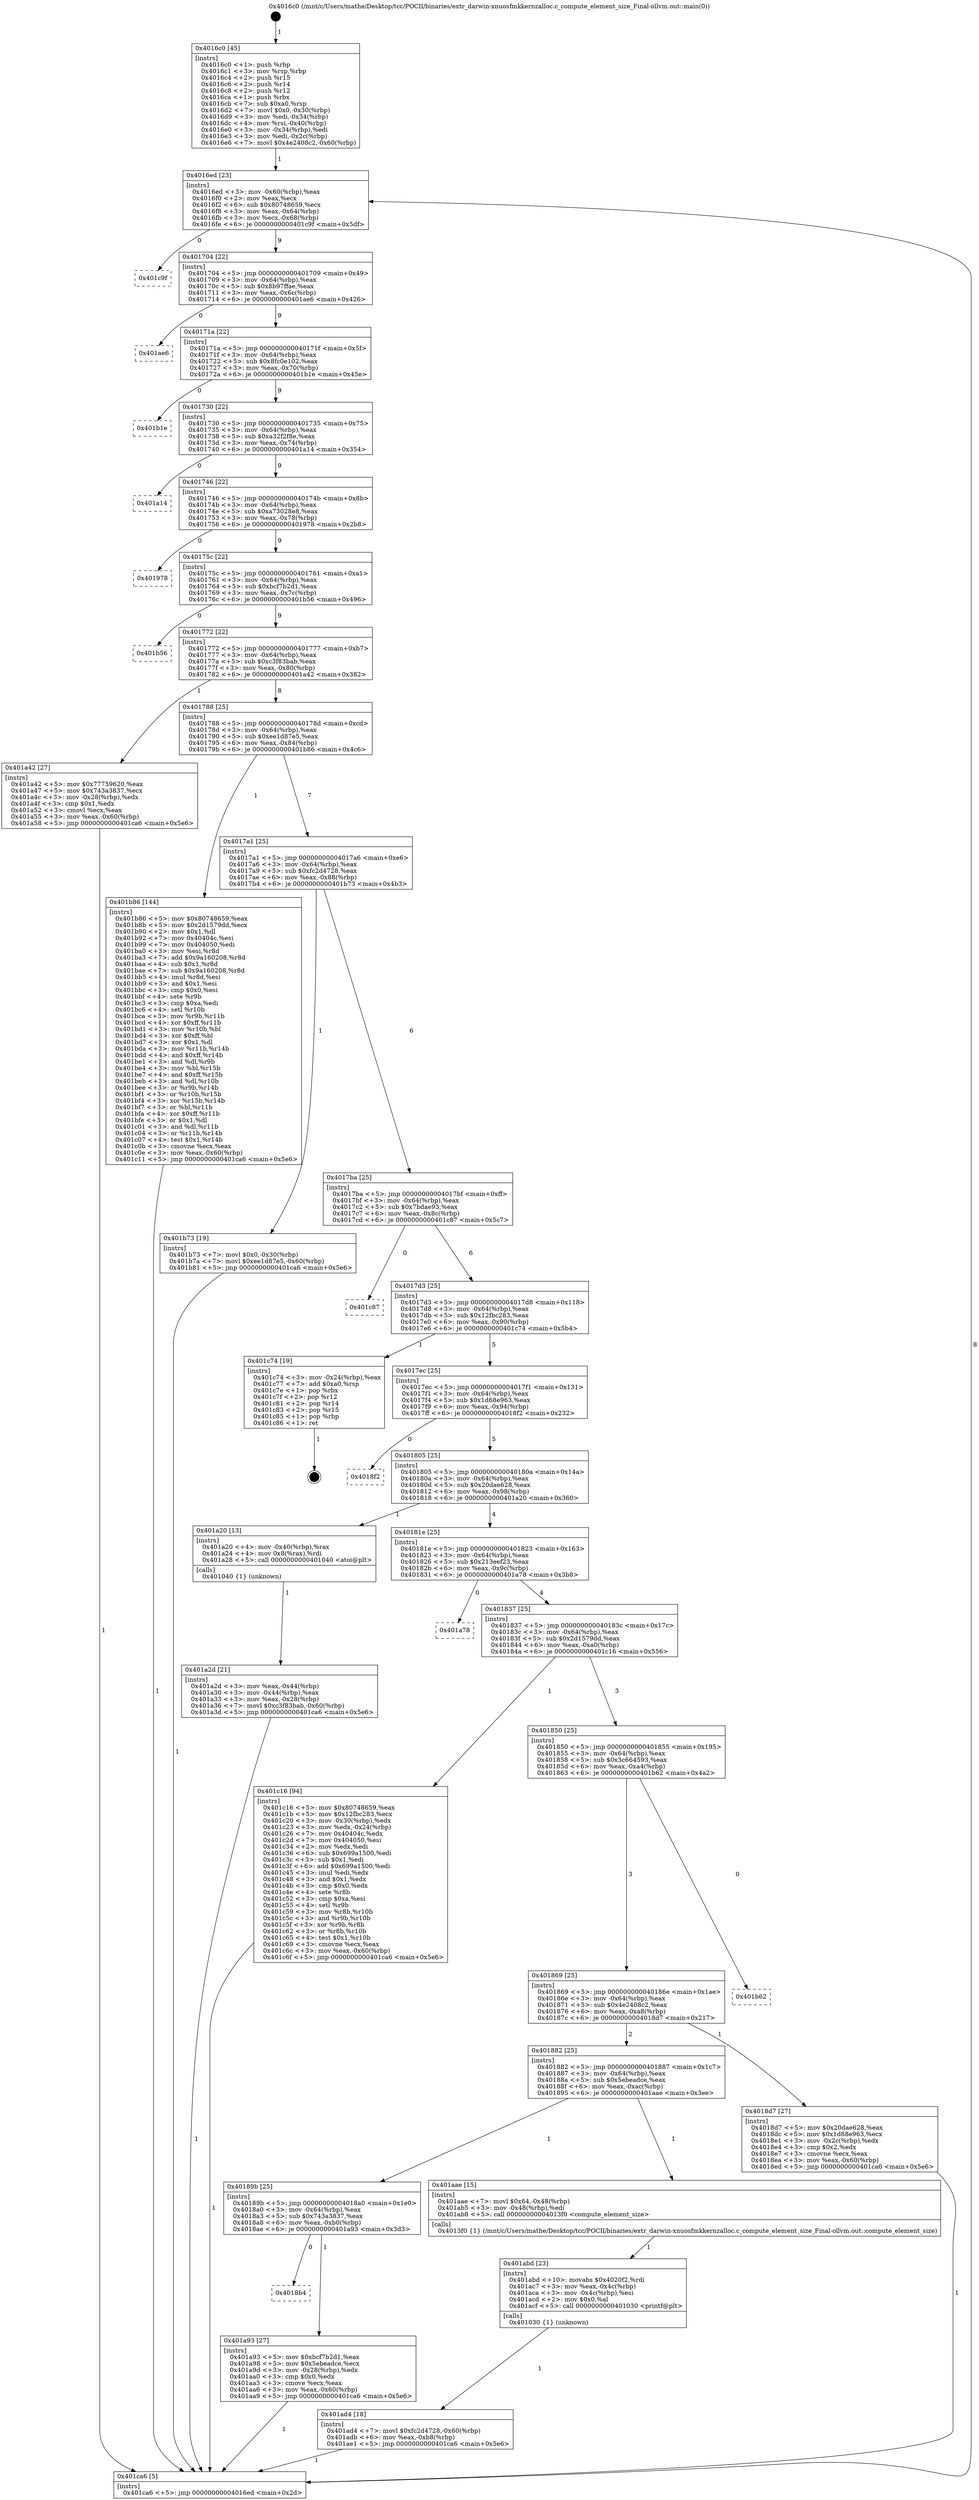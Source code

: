 digraph "0x4016c0" {
  label = "0x4016c0 (/mnt/c/Users/mathe/Desktop/tcc/POCII/binaries/extr_darwin-xnuosfmkkernzalloc.c_compute_element_size_Final-ollvm.out::main(0))"
  labelloc = "t"
  node[shape=record]

  Entry [label="",width=0.3,height=0.3,shape=circle,fillcolor=black,style=filled]
  "0x4016ed" [label="{
     0x4016ed [23]\l
     | [instrs]\l
     &nbsp;&nbsp;0x4016ed \<+3\>: mov -0x60(%rbp),%eax\l
     &nbsp;&nbsp;0x4016f0 \<+2\>: mov %eax,%ecx\l
     &nbsp;&nbsp;0x4016f2 \<+6\>: sub $0x80748659,%ecx\l
     &nbsp;&nbsp;0x4016f8 \<+3\>: mov %eax,-0x64(%rbp)\l
     &nbsp;&nbsp;0x4016fb \<+3\>: mov %ecx,-0x68(%rbp)\l
     &nbsp;&nbsp;0x4016fe \<+6\>: je 0000000000401c9f \<main+0x5df\>\l
  }"]
  "0x401c9f" [label="{
     0x401c9f\l
  }", style=dashed]
  "0x401704" [label="{
     0x401704 [22]\l
     | [instrs]\l
     &nbsp;&nbsp;0x401704 \<+5\>: jmp 0000000000401709 \<main+0x49\>\l
     &nbsp;&nbsp;0x401709 \<+3\>: mov -0x64(%rbp),%eax\l
     &nbsp;&nbsp;0x40170c \<+5\>: sub $0x8b97ffae,%eax\l
     &nbsp;&nbsp;0x401711 \<+3\>: mov %eax,-0x6c(%rbp)\l
     &nbsp;&nbsp;0x401714 \<+6\>: je 0000000000401ae6 \<main+0x426\>\l
  }"]
  Exit [label="",width=0.3,height=0.3,shape=circle,fillcolor=black,style=filled,peripheries=2]
  "0x401ae6" [label="{
     0x401ae6\l
  }", style=dashed]
  "0x40171a" [label="{
     0x40171a [22]\l
     | [instrs]\l
     &nbsp;&nbsp;0x40171a \<+5\>: jmp 000000000040171f \<main+0x5f\>\l
     &nbsp;&nbsp;0x40171f \<+3\>: mov -0x64(%rbp),%eax\l
     &nbsp;&nbsp;0x401722 \<+5\>: sub $0x8fc0e102,%eax\l
     &nbsp;&nbsp;0x401727 \<+3\>: mov %eax,-0x70(%rbp)\l
     &nbsp;&nbsp;0x40172a \<+6\>: je 0000000000401b1e \<main+0x45e\>\l
  }"]
  "0x401ad4" [label="{
     0x401ad4 [18]\l
     | [instrs]\l
     &nbsp;&nbsp;0x401ad4 \<+7\>: movl $0xfc2d4728,-0x60(%rbp)\l
     &nbsp;&nbsp;0x401adb \<+6\>: mov %eax,-0xb8(%rbp)\l
     &nbsp;&nbsp;0x401ae1 \<+5\>: jmp 0000000000401ca6 \<main+0x5e6\>\l
  }"]
  "0x401b1e" [label="{
     0x401b1e\l
  }", style=dashed]
  "0x401730" [label="{
     0x401730 [22]\l
     | [instrs]\l
     &nbsp;&nbsp;0x401730 \<+5\>: jmp 0000000000401735 \<main+0x75\>\l
     &nbsp;&nbsp;0x401735 \<+3\>: mov -0x64(%rbp),%eax\l
     &nbsp;&nbsp;0x401738 \<+5\>: sub $0xa32f2f8e,%eax\l
     &nbsp;&nbsp;0x40173d \<+3\>: mov %eax,-0x74(%rbp)\l
     &nbsp;&nbsp;0x401740 \<+6\>: je 0000000000401a14 \<main+0x354\>\l
  }"]
  "0x401abd" [label="{
     0x401abd [23]\l
     | [instrs]\l
     &nbsp;&nbsp;0x401abd \<+10\>: movabs $0x4020f2,%rdi\l
     &nbsp;&nbsp;0x401ac7 \<+3\>: mov %eax,-0x4c(%rbp)\l
     &nbsp;&nbsp;0x401aca \<+3\>: mov -0x4c(%rbp),%esi\l
     &nbsp;&nbsp;0x401acd \<+2\>: mov $0x0,%al\l
     &nbsp;&nbsp;0x401acf \<+5\>: call 0000000000401030 \<printf@plt\>\l
     | [calls]\l
     &nbsp;&nbsp;0x401030 \{1\} (unknown)\l
  }"]
  "0x401a14" [label="{
     0x401a14\l
  }", style=dashed]
  "0x401746" [label="{
     0x401746 [22]\l
     | [instrs]\l
     &nbsp;&nbsp;0x401746 \<+5\>: jmp 000000000040174b \<main+0x8b\>\l
     &nbsp;&nbsp;0x40174b \<+3\>: mov -0x64(%rbp),%eax\l
     &nbsp;&nbsp;0x40174e \<+5\>: sub $0xa73028e8,%eax\l
     &nbsp;&nbsp;0x401753 \<+3\>: mov %eax,-0x78(%rbp)\l
     &nbsp;&nbsp;0x401756 \<+6\>: je 0000000000401978 \<main+0x2b8\>\l
  }"]
  "0x4018b4" [label="{
     0x4018b4\l
  }", style=dashed]
  "0x401978" [label="{
     0x401978\l
  }", style=dashed]
  "0x40175c" [label="{
     0x40175c [22]\l
     | [instrs]\l
     &nbsp;&nbsp;0x40175c \<+5\>: jmp 0000000000401761 \<main+0xa1\>\l
     &nbsp;&nbsp;0x401761 \<+3\>: mov -0x64(%rbp),%eax\l
     &nbsp;&nbsp;0x401764 \<+5\>: sub $0xbcf7b2d1,%eax\l
     &nbsp;&nbsp;0x401769 \<+3\>: mov %eax,-0x7c(%rbp)\l
     &nbsp;&nbsp;0x40176c \<+6\>: je 0000000000401b56 \<main+0x496\>\l
  }"]
  "0x401a93" [label="{
     0x401a93 [27]\l
     | [instrs]\l
     &nbsp;&nbsp;0x401a93 \<+5\>: mov $0xbcf7b2d1,%eax\l
     &nbsp;&nbsp;0x401a98 \<+5\>: mov $0x5ebeadce,%ecx\l
     &nbsp;&nbsp;0x401a9d \<+3\>: mov -0x28(%rbp),%edx\l
     &nbsp;&nbsp;0x401aa0 \<+3\>: cmp $0x0,%edx\l
     &nbsp;&nbsp;0x401aa3 \<+3\>: cmove %ecx,%eax\l
     &nbsp;&nbsp;0x401aa6 \<+3\>: mov %eax,-0x60(%rbp)\l
     &nbsp;&nbsp;0x401aa9 \<+5\>: jmp 0000000000401ca6 \<main+0x5e6\>\l
  }"]
  "0x401b56" [label="{
     0x401b56\l
  }", style=dashed]
  "0x401772" [label="{
     0x401772 [22]\l
     | [instrs]\l
     &nbsp;&nbsp;0x401772 \<+5\>: jmp 0000000000401777 \<main+0xb7\>\l
     &nbsp;&nbsp;0x401777 \<+3\>: mov -0x64(%rbp),%eax\l
     &nbsp;&nbsp;0x40177a \<+5\>: sub $0xc3f83bab,%eax\l
     &nbsp;&nbsp;0x40177f \<+3\>: mov %eax,-0x80(%rbp)\l
     &nbsp;&nbsp;0x401782 \<+6\>: je 0000000000401a42 \<main+0x382\>\l
  }"]
  "0x40189b" [label="{
     0x40189b [25]\l
     | [instrs]\l
     &nbsp;&nbsp;0x40189b \<+5\>: jmp 00000000004018a0 \<main+0x1e0\>\l
     &nbsp;&nbsp;0x4018a0 \<+3\>: mov -0x64(%rbp),%eax\l
     &nbsp;&nbsp;0x4018a3 \<+5\>: sub $0x743a3837,%eax\l
     &nbsp;&nbsp;0x4018a8 \<+6\>: mov %eax,-0xb0(%rbp)\l
     &nbsp;&nbsp;0x4018ae \<+6\>: je 0000000000401a93 \<main+0x3d3\>\l
  }"]
  "0x401a42" [label="{
     0x401a42 [27]\l
     | [instrs]\l
     &nbsp;&nbsp;0x401a42 \<+5\>: mov $0x77759620,%eax\l
     &nbsp;&nbsp;0x401a47 \<+5\>: mov $0x743a3837,%ecx\l
     &nbsp;&nbsp;0x401a4c \<+3\>: mov -0x28(%rbp),%edx\l
     &nbsp;&nbsp;0x401a4f \<+3\>: cmp $0x1,%edx\l
     &nbsp;&nbsp;0x401a52 \<+3\>: cmovl %ecx,%eax\l
     &nbsp;&nbsp;0x401a55 \<+3\>: mov %eax,-0x60(%rbp)\l
     &nbsp;&nbsp;0x401a58 \<+5\>: jmp 0000000000401ca6 \<main+0x5e6\>\l
  }"]
  "0x401788" [label="{
     0x401788 [25]\l
     | [instrs]\l
     &nbsp;&nbsp;0x401788 \<+5\>: jmp 000000000040178d \<main+0xcd\>\l
     &nbsp;&nbsp;0x40178d \<+3\>: mov -0x64(%rbp),%eax\l
     &nbsp;&nbsp;0x401790 \<+5\>: sub $0xee1d87e5,%eax\l
     &nbsp;&nbsp;0x401795 \<+6\>: mov %eax,-0x84(%rbp)\l
     &nbsp;&nbsp;0x40179b \<+6\>: je 0000000000401b86 \<main+0x4c6\>\l
  }"]
  "0x401aae" [label="{
     0x401aae [15]\l
     | [instrs]\l
     &nbsp;&nbsp;0x401aae \<+7\>: movl $0x64,-0x48(%rbp)\l
     &nbsp;&nbsp;0x401ab5 \<+3\>: mov -0x48(%rbp),%edi\l
     &nbsp;&nbsp;0x401ab8 \<+5\>: call 00000000004013f0 \<compute_element_size\>\l
     | [calls]\l
     &nbsp;&nbsp;0x4013f0 \{1\} (/mnt/c/Users/mathe/Desktop/tcc/POCII/binaries/extr_darwin-xnuosfmkkernzalloc.c_compute_element_size_Final-ollvm.out::compute_element_size)\l
  }"]
  "0x401b86" [label="{
     0x401b86 [144]\l
     | [instrs]\l
     &nbsp;&nbsp;0x401b86 \<+5\>: mov $0x80748659,%eax\l
     &nbsp;&nbsp;0x401b8b \<+5\>: mov $0x2d1579dd,%ecx\l
     &nbsp;&nbsp;0x401b90 \<+2\>: mov $0x1,%dl\l
     &nbsp;&nbsp;0x401b92 \<+7\>: mov 0x40404c,%esi\l
     &nbsp;&nbsp;0x401b99 \<+7\>: mov 0x404050,%edi\l
     &nbsp;&nbsp;0x401ba0 \<+3\>: mov %esi,%r8d\l
     &nbsp;&nbsp;0x401ba3 \<+7\>: add $0x9a160208,%r8d\l
     &nbsp;&nbsp;0x401baa \<+4\>: sub $0x1,%r8d\l
     &nbsp;&nbsp;0x401bae \<+7\>: sub $0x9a160208,%r8d\l
     &nbsp;&nbsp;0x401bb5 \<+4\>: imul %r8d,%esi\l
     &nbsp;&nbsp;0x401bb9 \<+3\>: and $0x1,%esi\l
     &nbsp;&nbsp;0x401bbc \<+3\>: cmp $0x0,%esi\l
     &nbsp;&nbsp;0x401bbf \<+4\>: sete %r9b\l
     &nbsp;&nbsp;0x401bc3 \<+3\>: cmp $0xa,%edi\l
     &nbsp;&nbsp;0x401bc6 \<+4\>: setl %r10b\l
     &nbsp;&nbsp;0x401bca \<+3\>: mov %r9b,%r11b\l
     &nbsp;&nbsp;0x401bcd \<+4\>: xor $0xff,%r11b\l
     &nbsp;&nbsp;0x401bd1 \<+3\>: mov %r10b,%bl\l
     &nbsp;&nbsp;0x401bd4 \<+3\>: xor $0xff,%bl\l
     &nbsp;&nbsp;0x401bd7 \<+3\>: xor $0x1,%dl\l
     &nbsp;&nbsp;0x401bda \<+3\>: mov %r11b,%r14b\l
     &nbsp;&nbsp;0x401bdd \<+4\>: and $0xff,%r14b\l
     &nbsp;&nbsp;0x401be1 \<+3\>: and %dl,%r9b\l
     &nbsp;&nbsp;0x401be4 \<+3\>: mov %bl,%r15b\l
     &nbsp;&nbsp;0x401be7 \<+4\>: and $0xff,%r15b\l
     &nbsp;&nbsp;0x401beb \<+3\>: and %dl,%r10b\l
     &nbsp;&nbsp;0x401bee \<+3\>: or %r9b,%r14b\l
     &nbsp;&nbsp;0x401bf1 \<+3\>: or %r10b,%r15b\l
     &nbsp;&nbsp;0x401bf4 \<+3\>: xor %r15b,%r14b\l
     &nbsp;&nbsp;0x401bf7 \<+3\>: or %bl,%r11b\l
     &nbsp;&nbsp;0x401bfa \<+4\>: xor $0xff,%r11b\l
     &nbsp;&nbsp;0x401bfe \<+3\>: or $0x1,%dl\l
     &nbsp;&nbsp;0x401c01 \<+3\>: and %dl,%r11b\l
     &nbsp;&nbsp;0x401c04 \<+3\>: or %r11b,%r14b\l
     &nbsp;&nbsp;0x401c07 \<+4\>: test $0x1,%r14b\l
     &nbsp;&nbsp;0x401c0b \<+3\>: cmovne %ecx,%eax\l
     &nbsp;&nbsp;0x401c0e \<+3\>: mov %eax,-0x60(%rbp)\l
     &nbsp;&nbsp;0x401c11 \<+5\>: jmp 0000000000401ca6 \<main+0x5e6\>\l
  }"]
  "0x4017a1" [label="{
     0x4017a1 [25]\l
     | [instrs]\l
     &nbsp;&nbsp;0x4017a1 \<+5\>: jmp 00000000004017a6 \<main+0xe6\>\l
     &nbsp;&nbsp;0x4017a6 \<+3\>: mov -0x64(%rbp),%eax\l
     &nbsp;&nbsp;0x4017a9 \<+5\>: sub $0xfc2d4728,%eax\l
     &nbsp;&nbsp;0x4017ae \<+6\>: mov %eax,-0x88(%rbp)\l
     &nbsp;&nbsp;0x4017b4 \<+6\>: je 0000000000401b73 \<main+0x4b3\>\l
  }"]
  "0x401a2d" [label="{
     0x401a2d [21]\l
     | [instrs]\l
     &nbsp;&nbsp;0x401a2d \<+3\>: mov %eax,-0x44(%rbp)\l
     &nbsp;&nbsp;0x401a30 \<+3\>: mov -0x44(%rbp),%eax\l
     &nbsp;&nbsp;0x401a33 \<+3\>: mov %eax,-0x28(%rbp)\l
     &nbsp;&nbsp;0x401a36 \<+7\>: movl $0xc3f83bab,-0x60(%rbp)\l
     &nbsp;&nbsp;0x401a3d \<+5\>: jmp 0000000000401ca6 \<main+0x5e6\>\l
  }"]
  "0x401b73" [label="{
     0x401b73 [19]\l
     | [instrs]\l
     &nbsp;&nbsp;0x401b73 \<+7\>: movl $0x0,-0x30(%rbp)\l
     &nbsp;&nbsp;0x401b7a \<+7\>: movl $0xee1d87e5,-0x60(%rbp)\l
     &nbsp;&nbsp;0x401b81 \<+5\>: jmp 0000000000401ca6 \<main+0x5e6\>\l
  }"]
  "0x4017ba" [label="{
     0x4017ba [25]\l
     | [instrs]\l
     &nbsp;&nbsp;0x4017ba \<+5\>: jmp 00000000004017bf \<main+0xff\>\l
     &nbsp;&nbsp;0x4017bf \<+3\>: mov -0x64(%rbp),%eax\l
     &nbsp;&nbsp;0x4017c2 \<+5\>: sub $0x7bdae93,%eax\l
     &nbsp;&nbsp;0x4017c7 \<+6\>: mov %eax,-0x8c(%rbp)\l
     &nbsp;&nbsp;0x4017cd \<+6\>: je 0000000000401c87 \<main+0x5c7\>\l
  }"]
  "0x4016c0" [label="{
     0x4016c0 [45]\l
     | [instrs]\l
     &nbsp;&nbsp;0x4016c0 \<+1\>: push %rbp\l
     &nbsp;&nbsp;0x4016c1 \<+3\>: mov %rsp,%rbp\l
     &nbsp;&nbsp;0x4016c4 \<+2\>: push %r15\l
     &nbsp;&nbsp;0x4016c6 \<+2\>: push %r14\l
     &nbsp;&nbsp;0x4016c8 \<+2\>: push %r12\l
     &nbsp;&nbsp;0x4016ca \<+1\>: push %rbx\l
     &nbsp;&nbsp;0x4016cb \<+7\>: sub $0xa0,%rsp\l
     &nbsp;&nbsp;0x4016d2 \<+7\>: movl $0x0,-0x30(%rbp)\l
     &nbsp;&nbsp;0x4016d9 \<+3\>: mov %edi,-0x34(%rbp)\l
     &nbsp;&nbsp;0x4016dc \<+4\>: mov %rsi,-0x40(%rbp)\l
     &nbsp;&nbsp;0x4016e0 \<+3\>: mov -0x34(%rbp),%edi\l
     &nbsp;&nbsp;0x4016e3 \<+3\>: mov %edi,-0x2c(%rbp)\l
     &nbsp;&nbsp;0x4016e6 \<+7\>: movl $0x4e2408c2,-0x60(%rbp)\l
  }"]
  "0x401c87" [label="{
     0x401c87\l
  }", style=dashed]
  "0x4017d3" [label="{
     0x4017d3 [25]\l
     | [instrs]\l
     &nbsp;&nbsp;0x4017d3 \<+5\>: jmp 00000000004017d8 \<main+0x118\>\l
     &nbsp;&nbsp;0x4017d8 \<+3\>: mov -0x64(%rbp),%eax\l
     &nbsp;&nbsp;0x4017db \<+5\>: sub $0x12fbc283,%eax\l
     &nbsp;&nbsp;0x4017e0 \<+6\>: mov %eax,-0x90(%rbp)\l
     &nbsp;&nbsp;0x4017e6 \<+6\>: je 0000000000401c74 \<main+0x5b4\>\l
  }"]
  "0x401ca6" [label="{
     0x401ca6 [5]\l
     | [instrs]\l
     &nbsp;&nbsp;0x401ca6 \<+5\>: jmp 00000000004016ed \<main+0x2d\>\l
  }"]
  "0x401c74" [label="{
     0x401c74 [19]\l
     | [instrs]\l
     &nbsp;&nbsp;0x401c74 \<+3\>: mov -0x24(%rbp),%eax\l
     &nbsp;&nbsp;0x401c77 \<+7\>: add $0xa0,%rsp\l
     &nbsp;&nbsp;0x401c7e \<+1\>: pop %rbx\l
     &nbsp;&nbsp;0x401c7f \<+2\>: pop %r12\l
     &nbsp;&nbsp;0x401c81 \<+2\>: pop %r14\l
     &nbsp;&nbsp;0x401c83 \<+2\>: pop %r15\l
     &nbsp;&nbsp;0x401c85 \<+1\>: pop %rbp\l
     &nbsp;&nbsp;0x401c86 \<+1\>: ret\l
  }"]
  "0x4017ec" [label="{
     0x4017ec [25]\l
     | [instrs]\l
     &nbsp;&nbsp;0x4017ec \<+5\>: jmp 00000000004017f1 \<main+0x131\>\l
     &nbsp;&nbsp;0x4017f1 \<+3\>: mov -0x64(%rbp),%eax\l
     &nbsp;&nbsp;0x4017f4 \<+5\>: sub $0x1d68e963,%eax\l
     &nbsp;&nbsp;0x4017f9 \<+6\>: mov %eax,-0x94(%rbp)\l
     &nbsp;&nbsp;0x4017ff \<+6\>: je 00000000004018f2 \<main+0x232\>\l
  }"]
  "0x401882" [label="{
     0x401882 [25]\l
     | [instrs]\l
     &nbsp;&nbsp;0x401882 \<+5\>: jmp 0000000000401887 \<main+0x1c7\>\l
     &nbsp;&nbsp;0x401887 \<+3\>: mov -0x64(%rbp),%eax\l
     &nbsp;&nbsp;0x40188a \<+5\>: sub $0x5ebeadce,%eax\l
     &nbsp;&nbsp;0x40188f \<+6\>: mov %eax,-0xac(%rbp)\l
     &nbsp;&nbsp;0x401895 \<+6\>: je 0000000000401aae \<main+0x3ee\>\l
  }"]
  "0x4018f2" [label="{
     0x4018f2\l
  }", style=dashed]
  "0x401805" [label="{
     0x401805 [25]\l
     | [instrs]\l
     &nbsp;&nbsp;0x401805 \<+5\>: jmp 000000000040180a \<main+0x14a\>\l
     &nbsp;&nbsp;0x40180a \<+3\>: mov -0x64(%rbp),%eax\l
     &nbsp;&nbsp;0x40180d \<+5\>: sub $0x20dae628,%eax\l
     &nbsp;&nbsp;0x401812 \<+6\>: mov %eax,-0x98(%rbp)\l
     &nbsp;&nbsp;0x401818 \<+6\>: je 0000000000401a20 \<main+0x360\>\l
  }"]
  "0x4018d7" [label="{
     0x4018d7 [27]\l
     | [instrs]\l
     &nbsp;&nbsp;0x4018d7 \<+5\>: mov $0x20dae628,%eax\l
     &nbsp;&nbsp;0x4018dc \<+5\>: mov $0x1d68e963,%ecx\l
     &nbsp;&nbsp;0x4018e1 \<+3\>: mov -0x2c(%rbp),%edx\l
     &nbsp;&nbsp;0x4018e4 \<+3\>: cmp $0x2,%edx\l
     &nbsp;&nbsp;0x4018e7 \<+3\>: cmovne %ecx,%eax\l
     &nbsp;&nbsp;0x4018ea \<+3\>: mov %eax,-0x60(%rbp)\l
     &nbsp;&nbsp;0x4018ed \<+5\>: jmp 0000000000401ca6 \<main+0x5e6\>\l
  }"]
  "0x401a20" [label="{
     0x401a20 [13]\l
     | [instrs]\l
     &nbsp;&nbsp;0x401a20 \<+4\>: mov -0x40(%rbp),%rax\l
     &nbsp;&nbsp;0x401a24 \<+4\>: mov 0x8(%rax),%rdi\l
     &nbsp;&nbsp;0x401a28 \<+5\>: call 0000000000401040 \<atoi@plt\>\l
     | [calls]\l
     &nbsp;&nbsp;0x401040 \{1\} (unknown)\l
  }"]
  "0x40181e" [label="{
     0x40181e [25]\l
     | [instrs]\l
     &nbsp;&nbsp;0x40181e \<+5\>: jmp 0000000000401823 \<main+0x163\>\l
     &nbsp;&nbsp;0x401823 \<+3\>: mov -0x64(%rbp),%eax\l
     &nbsp;&nbsp;0x401826 \<+5\>: sub $0x213eef23,%eax\l
     &nbsp;&nbsp;0x40182b \<+6\>: mov %eax,-0x9c(%rbp)\l
     &nbsp;&nbsp;0x401831 \<+6\>: je 0000000000401a78 \<main+0x3b8\>\l
  }"]
  "0x401869" [label="{
     0x401869 [25]\l
     | [instrs]\l
     &nbsp;&nbsp;0x401869 \<+5\>: jmp 000000000040186e \<main+0x1ae\>\l
     &nbsp;&nbsp;0x40186e \<+3\>: mov -0x64(%rbp),%eax\l
     &nbsp;&nbsp;0x401871 \<+5\>: sub $0x4e2408c2,%eax\l
     &nbsp;&nbsp;0x401876 \<+6\>: mov %eax,-0xa8(%rbp)\l
     &nbsp;&nbsp;0x40187c \<+6\>: je 00000000004018d7 \<main+0x217\>\l
  }"]
  "0x401a78" [label="{
     0x401a78\l
  }", style=dashed]
  "0x401837" [label="{
     0x401837 [25]\l
     | [instrs]\l
     &nbsp;&nbsp;0x401837 \<+5\>: jmp 000000000040183c \<main+0x17c\>\l
     &nbsp;&nbsp;0x40183c \<+3\>: mov -0x64(%rbp),%eax\l
     &nbsp;&nbsp;0x40183f \<+5\>: sub $0x2d1579dd,%eax\l
     &nbsp;&nbsp;0x401844 \<+6\>: mov %eax,-0xa0(%rbp)\l
     &nbsp;&nbsp;0x40184a \<+6\>: je 0000000000401c16 \<main+0x556\>\l
  }"]
  "0x401b62" [label="{
     0x401b62\l
  }", style=dashed]
  "0x401c16" [label="{
     0x401c16 [94]\l
     | [instrs]\l
     &nbsp;&nbsp;0x401c16 \<+5\>: mov $0x80748659,%eax\l
     &nbsp;&nbsp;0x401c1b \<+5\>: mov $0x12fbc283,%ecx\l
     &nbsp;&nbsp;0x401c20 \<+3\>: mov -0x30(%rbp),%edx\l
     &nbsp;&nbsp;0x401c23 \<+3\>: mov %edx,-0x24(%rbp)\l
     &nbsp;&nbsp;0x401c26 \<+7\>: mov 0x40404c,%edx\l
     &nbsp;&nbsp;0x401c2d \<+7\>: mov 0x404050,%esi\l
     &nbsp;&nbsp;0x401c34 \<+2\>: mov %edx,%edi\l
     &nbsp;&nbsp;0x401c36 \<+6\>: sub $0x699a1500,%edi\l
     &nbsp;&nbsp;0x401c3c \<+3\>: sub $0x1,%edi\l
     &nbsp;&nbsp;0x401c3f \<+6\>: add $0x699a1500,%edi\l
     &nbsp;&nbsp;0x401c45 \<+3\>: imul %edi,%edx\l
     &nbsp;&nbsp;0x401c48 \<+3\>: and $0x1,%edx\l
     &nbsp;&nbsp;0x401c4b \<+3\>: cmp $0x0,%edx\l
     &nbsp;&nbsp;0x401c4e \<+4\>: sete %r8b\l
     &nbsp;&nbsp;0x401c52 \<+3\>: cmp $0xa,%esi\l
     &nbsp;&nbsp;0x401c55 \<+4\>: setl %r9b\l
     &nbsp;&nbsp;0x401c59 \<+3\>: mov %r8b,%r10b\l
     &nbsp;&nbsp;0x401c5c \<+3\>: and %r9b,%r10b\l
     &nbsp;&nbsp;0x401c5f \<+3\>: xor %r9b,%r8b\l
     &nbsp;&nbsp;0x401c62 \<+3\>: or %r8b,%r10b\l
     &nbsp;&nbsp;0x401c65 \<+4\>: test $0x1,%r10b\l
     &nbsp;&nbsp;0x401c69 \<+3\>: cmovne %ecx,%eax\l
     &nbsp;&nbsp;0x401c6c \<+3\>: mov %eax,-0x60(%rbp)\l
     &nbsp;&nbsp;0x401c6f \<+5\>: jmp 0000000000401ca6 \<main+0x5e6\>\l
  }"]
  "0x401850" [label="{
     0x401850 [25]\l
     | [instrs]\l
     &nbsp;&nbsp;0x401850 \<+5\>: jmp 0000000000401855 \<main+0x195\>\l
     &nbsp;&nbsp;0x401855 \<+3\>: mov -0x64(%rbp),%eax\l
     &nbsp;&nbsp;0x401858 \<+5\>: sub $0x3c664593,%eax\l
     &nbsp;&nbsp;0x40185d \<+6\>: mov %eax,-0xa4(%rbp)\l
     &nbsp;&nbsp;0x401863 \<+6\>: je 0000000000401b62 \<main+0x4a2\>\l
  }"]
  Entry -> "0x4016c0" [label=" 1"]
  "0x4016ed" -> "0x401c9f" [label=" 0"]
  "0x4016ed" -> "0x401704" [label=" 9"]
  "0x401c74" -> Exit [label=" 1"]
  "0x401704" -> "0x401ae6" [label=" 0"]
  "0x401704" -> "0x40171a" [label=" 9"]
  "0x401c16" -> "0x401ca6" [label=" 1"]
  "0x40171a" -> "0x401b1e" [label=" 0"]
  "0x40171a" -> "0x401730" [label=" 9"]
  "0x401b86" -> "0x401ca6" [label=" 1"]
  "0x401730" -> "0x401a14" [label=" 0"]
  "0x401730" -> "0x401746" [label=" 9"]
  "0x401b73" -> "0x401ca6" [label=" 1"]
  "0x401746" -> "0x401978" [label=" 0"]
  "0x401746" -> "0x40175c" [label=" 9"]
  "0x401ad4" -> "0x401ca6" [label=" 1"]
  "0x40175c" -> "0x401b56" [label=" 0"]
  "0x40175c" -> "0x401772" [label=" 9"]
  "0x401abd" -> "0x401ad4" [label=" 1"]
  "0x401772" -> "0x401a42" [label=" 1"]
  "0x401772" -> "0x401788" [label=" 8"]
  "0x401a93" -> "0x401ca6" [label=" 1"]
  "0x401788" -> "0x401b86" [label=" 1"]
  "0x401788" -> "0x4017a1" [label=" 7"]
  "0x40189b" -> "0x4018b4" [label=" 0"]
  "0x4017a1" -> "0x401b73" [label=" 1"]
  "0x4017a1" -> "0x4017ba" [label=" 6"]
  "0x401aae" -> "0x401abd" [label=" 1"]
  "0x4017ba" -> "0x401c87" [label=" 0"]
  "0x4017ba" -> "0x4017d3" [label=" 6"]
  "0x401882" -> "0x40189b" [label=" 1"]
  "0x4017d3" -> "0x401c74" [label=" 1"]
  "0x4017d3" -> "0x4017ec" [label=" 5"]
  "0x401882" -> "0x401aae" [label=" 1"]
  "0x4017ec" -> "0x4018f2" [label=" 0"]
  "0x4017ec" -> "0x401805" [label=" 5"]
  "0x40189b" -> "0x401a93" [label=" 1"]
  "0x401805" -> "0x401a20" [label=" 1"]
  "0x401805" -> "0x40181e" [label=" 4"]
  "0x401a42" -> "0x401ca6" [label=" 1"]
  "0x40181e" -> "0x401a78" [label=" 0"]
  "0x40181e" -> "0x401837" [label=" 4"]
  "0x401a20" -> "0x401a2d" [label=" 1"]
  "0x401837" -> "0x401c16" [label=" 1"]
  "0x401837" -> "0x401850" [label=" 3"]
  "0x401ca6" -> "0x4016ed" [label=" 8"]
  "0x401850" -> "0x401b62" [label=" 0"]
  "0x401850" -> "0x401869" [label=" 3"]
  "0x401a2d" -> "0x401ca6" [label=" 1"]
  "0x401869" -> "0x4018d7" [label=" 1"]
  "0x401869" -> "0x401882" [label=" 2"]
  "0x4018d7" -> "0x401ca6" [label=" 1"]
  "0x4016c0" -> "0x4016ed" [label=" 1"]
}

